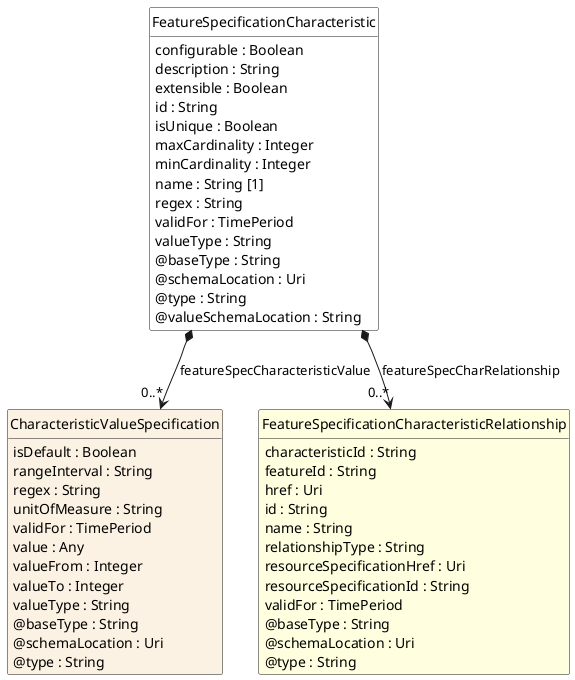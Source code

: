 @startuml
hide circle
hide methods
hide stereotype
show <<Enumeration>> stereotype
skinparam class {
   BackgroundColor<<Enumeration>> #E6F5F7
   BackgroundColor<<Ref>> #FFFFE0
   BackgroundColor<<Pivot>> #FFFFFFF
   BackgroundColor<<SimpleType>> #E2F0DA
   BackgroundColor #FCF2E3
}

class FeatureSpecificationCharacteristic <<Pivot>> {
    configurable : Boolean
    description : String
    extensible : Boolean
    id : String
    isUnique : Boolean
    maxCardinality : Integer
    minCardinality : Integer
    name : String [1]
    regex : String
    validFor : TimePeriod
    valueType : String
    @baseType : String
    @schemaLocation : Uri
    @type : String
    @valueSchemaLocation : String
}

class CharacteristicValueSpecification  {
    isDefault : Boolean
    rangeInterval : String
    regex : String
    unitOfMeasure : String
    validFor : TimePeriod
    value : Any
    valueFrom : Integer
    valueTo : Integer
    valueType : String
    @baseType : String
    @schemaLocation : Uri
    @type : String
}

class FeatureSpecificationCharacteristicRelationship  <<Ref>> {
    characteristicId : String
    featureId : String
    href : Uri
    id : String
    name : String
    relationshipType : String
    resourceSpecificationHref : Uri
    resourceSpecificationId : String
    validFor : TimePeriod
    @baseType : String
    @schemaLocation : Uri
    @type : String
}

FeatureSpecificationCharacteristic *-->  "0..*" FeatureSpecificationCharacteristicRelationship : featureSpecCharRelationship

FeatureSpecificationCharacteristic *-->  "0..*" CharacteristicValueSpecification : featureSpecCharacteristicValue

@enduml